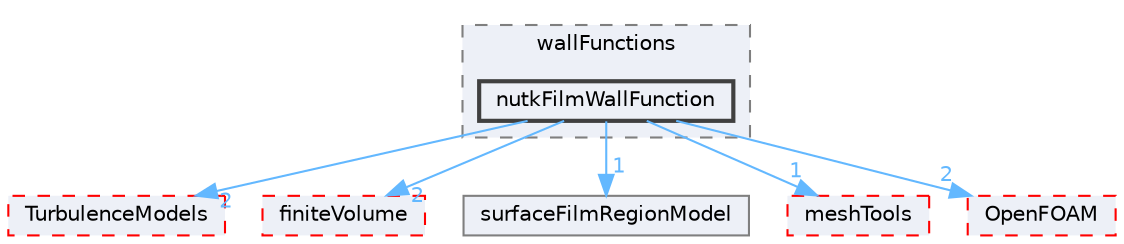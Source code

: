 digraph "src/regionModels/surfaceFilmModels/derivedFvPatchFields/wallFunctions/nutkFilmWallFunction"
{
 // LATEX_PDF_SIZE
  bgcolor="transparent";
  edge [fontname=Helvetica,fontsize=10,labelfontname=Helvetica,labelfontsize=10];
  node [fontname=Helvetica,fontsize=10,shape=box,height=0.2,width=0.4];
  compound=true
  subgraph clusterdir_cfdac695740af545f1c570af283ec190 {
    graph [ bgcolor="#edf0f7", pencolor="grey50", label="wallFunctions", fontname=Helvetica,fontsize=10 style="filled,dashed", URL="dir_cfdac695740af545f1c570af283ec190.html",tooltip=""]
  dir_bb382c1fcd32cb88799502a80d85a247 [label="nutkFilmWallFunction", fillcolor="#edf0f7", color="grey25", style="filled,bold", URL="dir_bb382c1fcd32cb88799502a80d85a247.html",tooltip=""];
  }
  dir_1eda626aeac0f0ad2848c36acaa5d501 [label="TurbulenceModels", fillcolor="#edf0f7", color="red", style="filled,dashed", URL="dir_1eda626aeac0f0ad2848c36acaa5d501.html",tooltip=""];
  dir_9bd15774b555cf7259a6fa18f99fe99b [label="finiteVolume", fillcolor="#edf0f7", color="red", style="filled,dashed", URL="dir_9bd15774b555cf7259a6fa18f99fe99b.html",tooltip=""];
  dir_9f1eb570a6318b565c636616cce72970 [label="surfaceFilmRegionModel", fillcolor="#edf0f7", color="grey50", style="filled", URL="dir_9f1eb570a6318b565c636616cce72970.html",tooltip=""];
  dir_ae30ad0bef50cf391b24c614251bb9fd [label="meshTools", fillcolor="#edf0f7", color="red", style="filled,dashed", URL="dir_ae30ad0bef50cf391b24c614251bb9fd.html",tooltip=""];
  dir_c5473ff19b20e6ec4dfe5c310b3778a8 [label="OpenFOAM", fillcolor="#edf0f7", color="red", style="filled,dashed", URL="dir_c5473ff19b20e6ec4dfe5c310b3778a8.html",tooltip=""];
  dir_bb382c1fcd32cb88799502a80d85a247->dir_1eda626aeac0f0ad2848c36acaa5d501 [headlabel="2", labeldistance=1.5 headhref="dir_002641_004143.html" href="dir_002641_004143.html" color="steelblue1" fontcolor="steelblue1"];
  dir_bb382c1fcd32cb88799502a80d85a247->dir_9bd15774b555cf7259a6fa18f99fe99b [headlabel="2", labeldistance=1.5 headhref="dir_002641_001387.html" href="dir_002641_001387.html" color="steelblue1" fontcolor="steelblue1"];
  dir_bb382c1fcd32cb88799502a80d85a247->dir_9f1eb570a6318b565c636616cce72970 [headlabel="1", labeldistance=1.5 headhref="dir_002641_003839.html" href="dir_002641_003839.html" color="steelblue1" fontcolor="steelblue1"];
  dir_bb382c1fcd32cb88799502a80d85a247->dir_ae30ad0bef50cf391b24c614251bb9fd [headlabel="1", labeldistance=1.5 headhref="dir_002641_002382.html" href="dir_002641_002382.html" color="steelblue1" fontcolor="steelblue1"];
  dir_bb382c1fcd32cb88799502a80d85a247->dir_c5473ff19b20e6ec4dfe5c310b3778a8 [headlabel="2", labeldistance=1.5 headhref="dir_002641_002695.html" href="dir_002641_002695.html" color="steelblue1" fontcolor="steelblue1"];
}
